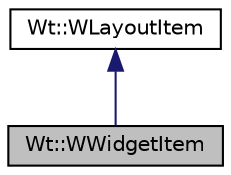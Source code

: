 digraph "Wt::WWidgetItem"
{
 // LATEX_PDF_SIZE
  edge [fontname="Helvetica",fontsize="10",labelfontname="Helvetica",labelfontsize="10"];
  node [fontname="Helvetica",fontsize="10",shape=record];
  Node1 [label="Wt::WWidgetItem",height=0.2,width=0.4,color="black", fillcolor="grey75", style="filled", fontcolor="black",tooltip="A layout item that holds a single widget."];
  Node2 -> Node1 [dir="back",color="midnightblue",fontsize="10",style="solid"];
  Node2 [label="Wt::WLayoutItem",height=0.2,width=0.4,color="black", fillcolor="white", style="filled",URL="$classWt_1_1WLayoutItem.html",tooltip="An abstract base class for items that can participate in a layout."];
}
